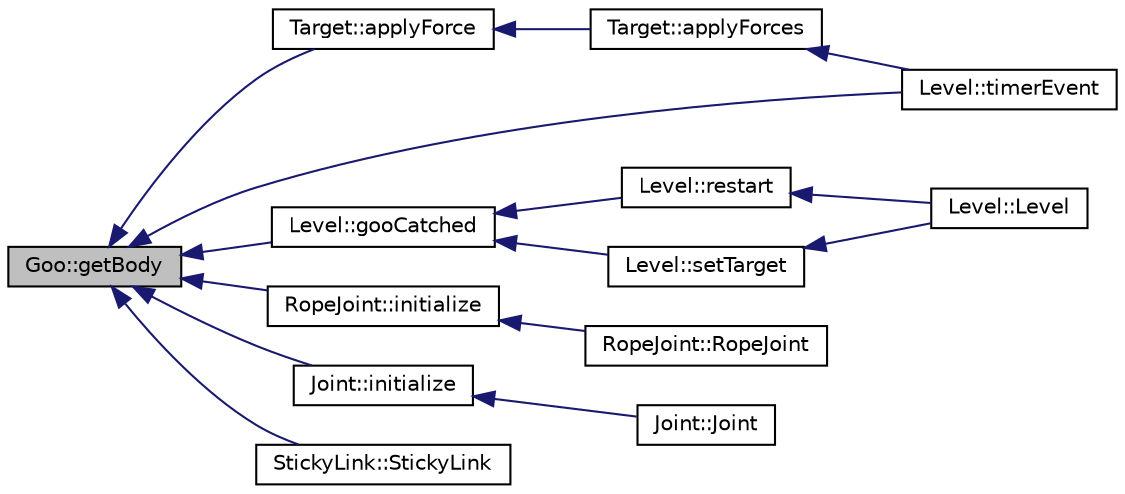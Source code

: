 digraph G
{
  edge [fontname="Helvetica",fontsize="10",labelfontname="Helvetica",labelfontsize="10"];
  node [fontname="Helvetica",fontsize="10",shape=record];
  rankdir="LR";
  Node1 [label="Goo::getBody",height=0.2,width=0.4,color="black", fillcolor="grey75", style="filled" fontcolor="black"];
  Node1 -> Node2 [dir="back",color="midnightblue",fontsize="10",style="solid",fontname="Helvetica"];
  Node2 [label="Target::applyForce",height=0.2,width=0.4,color="black", fillcolor="white", style="filled",URL="$classTarget.html#a0df704809ddf39b233c2f144af6e805a"];
  Node2 -> Node3 [dir="back",color="midnightblue",fontsize="10",style="solid",fontname="Helvetica"];
  Node3 [label="Target::applyForces",height=0.2,width=0.4,color="black", fillcolor="white", style="filled",URL="$classTarget.html#af7417d1a5f45b07919cfcc3aede4d4be"];
  Node3 -> Node4 [dir="back",color="midnightblue",fontsize="10",style="solid",fontname="Helvetica"];
  Node4 [label="Level::timerEvent",height=0.2,width=0.4,color="black", fillcolor="white", style="filled",URL="$classLevel.html#a47263f00b559de3fce0164f9efac0f6b"];
  Node1 -> Node5 [dir="back",color="midnightblue",fontsize="10",style="solid",fontname="Helvetica"];
  Node5 [label="Level::gooCatched",height=0.2,width=0.4,color="black", fillcolor="white", style="filled",URL="$classLevel.html#a4bbaf5b65f2bbdea87fade07ba8fb3dc"];
  Node5 -> Node6 [dir="back",color="midnightblue",fontsize="10",style="solid",fontname="Helvetica"];
  Node6 [label="Level::restart",height=0.2,width=0.4,color="black", fillcolor="white", style="filled",URL="$classLevel.html#ab18900b8195c469cc78c906216eb9eb0"];
  Node6 -> Node7 [dir="back",color="midnightblue",fontsize="10",style="solid",fontname="Helvetica"];
  Node7 [label="Level::Level",height=0.2,width=0.4,color="black", fillcolor="white", style="filled",URL="$classLevel.html#aab4805fc7397cd5ab9d9852a1d403a0d"];
  Node5 -> Node8 [dir="back",color="midnightblue",fontsize="10",style="solid",fontname="Helvetica"];
  Node8 [label="Level::setTarget",height=0.2,width=0.4,color="black", fillcolor="white", style="filled",URL="$classLevel.html#a68ecaed9d753a8798a2923c57786c726"];
  Node8 -> Node7 [dir="back",color="midnightblue",fontsize="10",style="solid",fontname="Helvetica"];
  Node1 -> Node9 [dir="back",color="midnightblue",fontsize="10",style="solid",fontname="Helvetica"];
  Node9 [label="RopeJoint::initialize",height=0.2,width=0.4,color="black", fillcolor="white", style="filled",URL="$classRopeJoint.html#a5a8a713e7ec9875b2b63e19752c607de"];
  Node9 -> Node10 [dir="back",color="midnightblue",fontsize="10",style="solid",fontname="Helvetica"];
  Node10 [label="RopeJoint::RopeJoint",height=0.2,width=0.4,color="black", fillcolor="white", style="filled",URL="$classRopeJoint.html#ae667968194d9193b41b6f96b6055e1ad"];
  Node1 -> Node11 [dir="back",color="midnightblue",fontsize="10",style="solid",fontname="Helvetica"];
  Node11 [label="Joint::initialize",height=0.2,width=0.4,color="black", fillcolor="white", style="filled",URL="$classJoint.html#a60949001504e6becb207699df45949d8"];
  Node11 -> Node12 [dir="back",color="midnightblue",fontsize="10",style="solid",fontname="Helvetica"];
  Node12 [label="Joint::Joint",height=0.2,width=0.4,color="black", fillcolor="white", style="filled",URL="$classJoint.html#ac04630645df9e6980271a3ad93c257df"];
  Node1 -> Node13 [dir="back",color="midnightblue",fontsize="10",style="solid",fontname="Helvetica"];
  Node13 [label="StickyLink::StickyLink",height=0.2,width=0.4,color="black", fillcolor="white", style="filled",URL="$classStickyLink.html#af0fb97e079fa5b00f9db01581a49562b"];
  Node1 -> Node4 [dir="back",color="midnightblue",fontsize="10",style="solid",fontname="Helvetica"];
}
